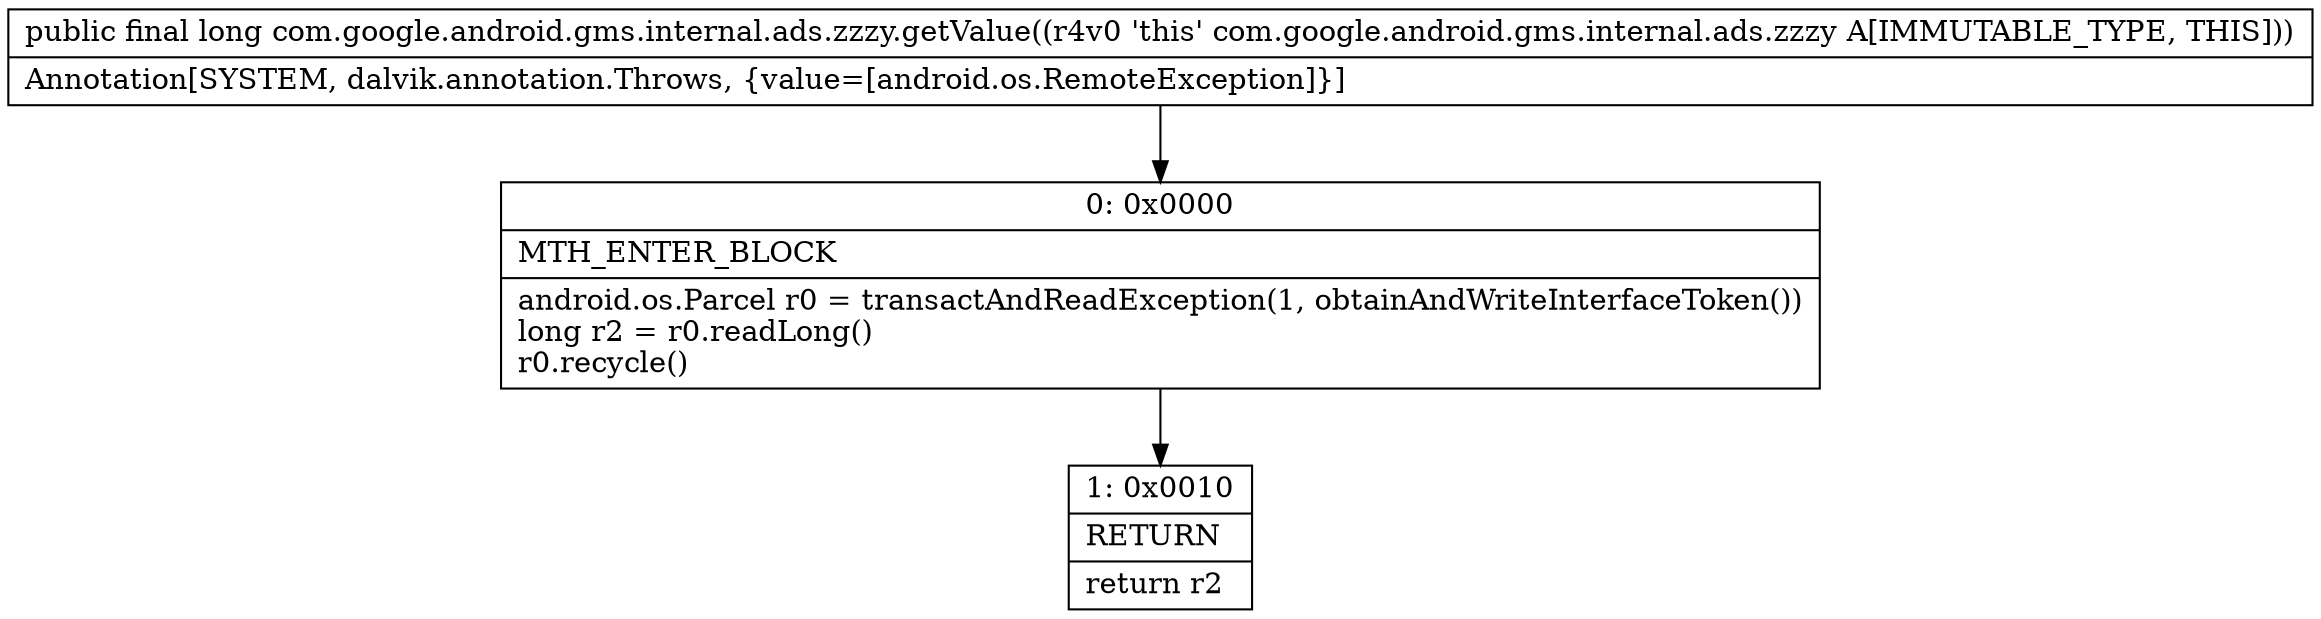 digraph "CFG forcom.google.android.gms.internal.ads.zzzy.getValue()J" {
Node_0 [shape=record,label="{0\:\ 0x0000|MTH_ENTER_BLOCK\l|android.os.Parcel r0 = transactAndReadException(1, obtainAndWriteInterfaceToken())\llong r2 = r0.readLong()\lr0.recycle()\l}"];
Node_1 [shape=record,label="{1\:\ 0x0010|RETURN\l|return r2\l}"];
MethodNode[shape=record,label="{public final long com.google.android.gms.internal.ads.zzzy.getValue((r4v0 'this' com.google.android.gms.internal.ads.zzzy A[IMMUTABLE_TYPE, THIS]))  | Annotation[SYSTEM, dalvik.annotation.Throws, \{value=[android.os.RemoteException]\}]\l}"];
MethodNode -> Node_0;
Node_0 -> Node_1;
}

